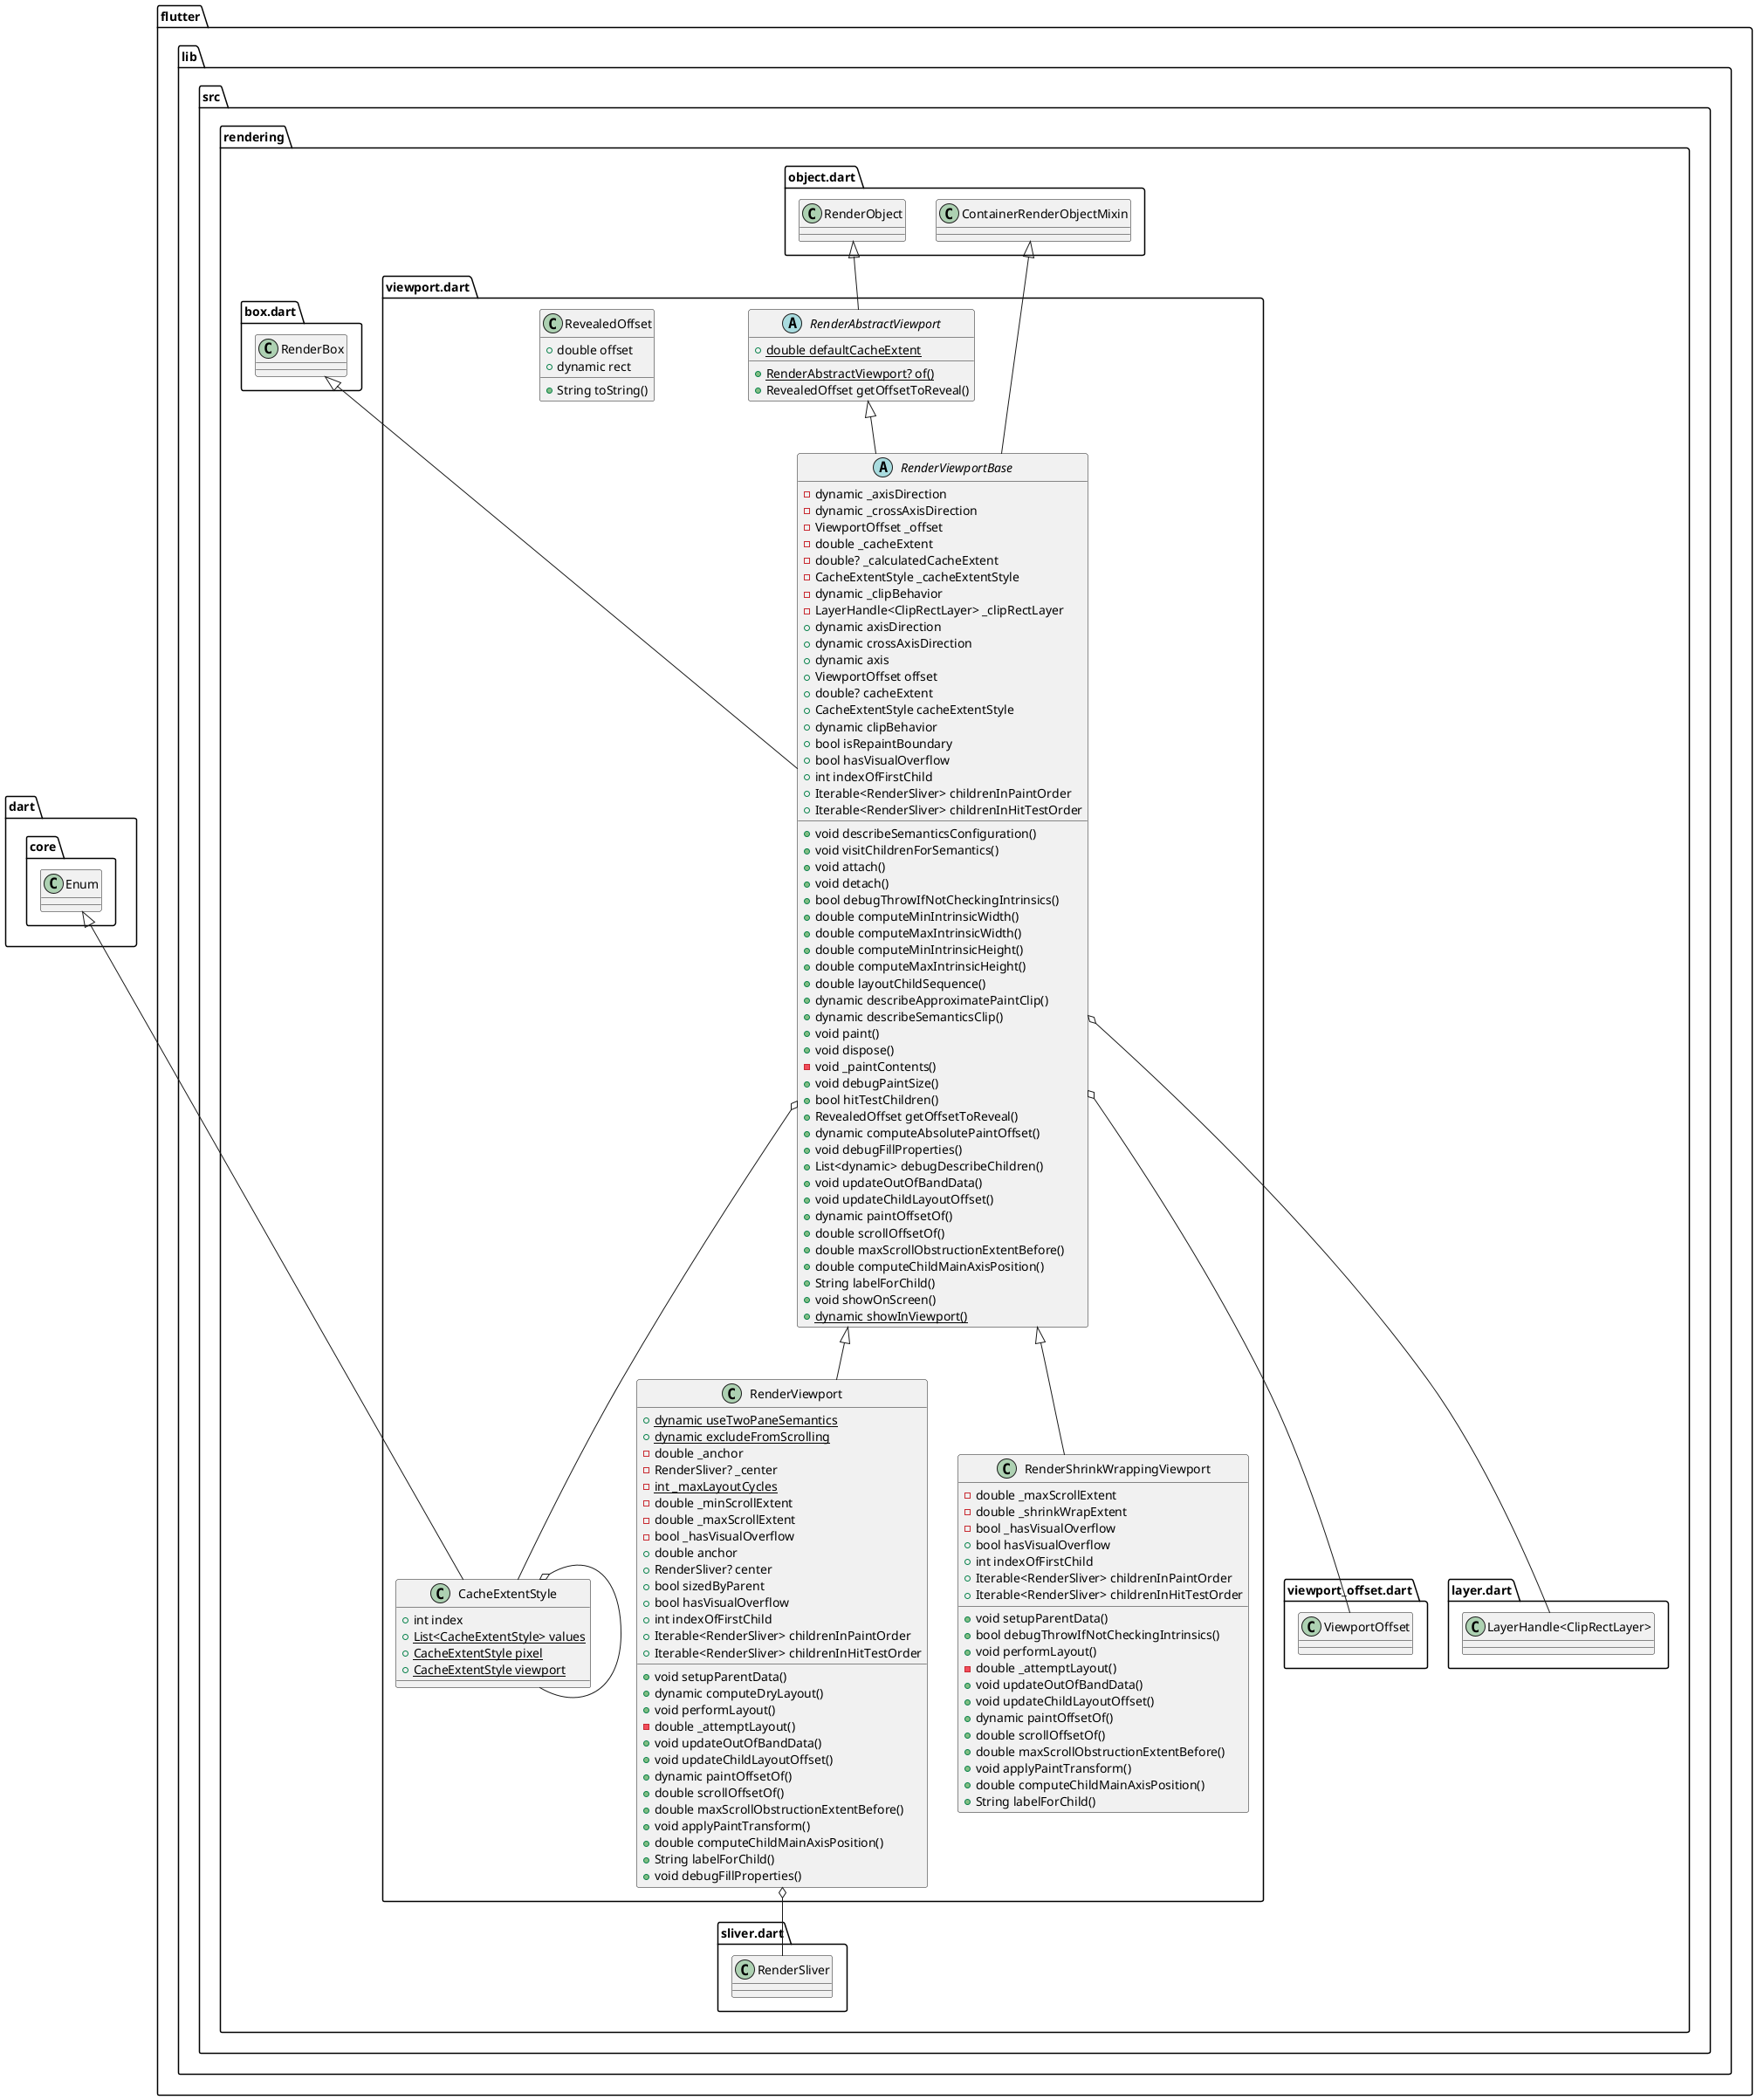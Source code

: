 @startuml
set namespaceSeparator ::

abstract class "flutter::lib::src::rendering::viewport.dart::RenderAbstractViewport" {
  {static} +double defaultCacheExtent
  {static} +RenderAbstractViewport? of()
  +RevealedOffset getOffsetToReveal()
}

"flutter::lib::src::rendering::object.dart::RenderObject" <|-- "flutter::lib::src::rendering::viewport.dart::RenderAbstractViewport"

class "flutter::lib::src::rendering::viewport.dart::RevealedOffset" {
  +double offset
  +dynamic rect
  +String toString()
}

abstract class "flutter::lib::src::rendering::viewport.dart::RenderViewportBase" {
  -dynamic _axisDirection
  -dynamic _crossAxisDirection
  -ViewportOffset _offset
  -double _cacheExtent
  -double? _calculatedCacheExtent
  -CacheExtentStyle _cacheExtentStyle
  -dynamic _clipBehavior
  -LayerHandle<ClipRectLayer> _clipRectLayer
  +dynamic axisDirection
  +dynamic crossAxisDirection
  +dynamic axis
  +ViewportOffset offset
  +double? cacheExtent
  +CacheExtentStyle cacheExtentStyle
  +dynamic clipBehavior
  +bool isRepaintBoundary
  +bool hasVisualOverflow
  +int indexOfFirstChild
  +Iterable<RenderSliver> childrenInPaintOrder
  +Iterable<RenderSliver> childrenInHitTestOrder
  +void describeSemanticsConfiguration()
  +void visitChildrenForSemantics()
  +void attach()
  +void detach()
  +bool debugThrowIfNotCheckingIntrinsics()
  +double computeMinIntrinsicWidth()
  +double computeMaxIntrinsicWidth()
  +double computeMinIntrinsicHeight()
  +double computeMaxIntrinsicHeight()
  +double layoutChildSequence()
  +dynamic describeApproximatePaintClip()
  +dynamic describeSemanticsClip()
  +void paint()
  +void dispose()
  -void _paintContents()
  +void debugPaintSize()
  +bool hitTestChildren()
  +RevealedOffset getOffsetToReveal()
  +dynamic computeAbsolutePaintOffset()
  +void debugFillProperties()
  +List<dynamic> debugDescribeChildren()
  +void updateOutOfBandData()
  +void updateChildLayoutOffset()
  +dynamic paintOffsetOf()
  +double scrollOffsetOf()
  +double maxScrollObstructionExtentBefore()
  +double computeChildMainAxisPosition()
  +String labelForChild()
  +void showOnScreen()
  {static} +dynamic showInViewport()
}

"flutter::lib::src::rendering::viewport.dart::RenderViewportBase" o-- "flutter::lib::src::rendering::viewport_offset.dart::ViewportOffset"
"flutter::lib::src::rendering::viewport.dart::RenderViewportBase" o-- "flutter::lib::src::rendering::viewport.dart::CacheExtentStyle"
"flutter::lib::src::rendering::viewport.dart::RenderViewportBase" o-- "flutter::lib::src::rendering::layer.dart::LayerHandle<ClipRectLayer>"
"flutter::lib::src::rendering::box.dart::RenderBox" <|-- "flutter::lib::src::rendering::viewport.dart::RenderViewportBase"
"flutter::lib::src::rendering::object.dart::ContainerRenderObjectMixin" <|-- "flutter::lib::src::rendering::viewport.dart::RenderViewportBase"
"flutter::lib::src::rendering::viewport.dart::RenderAbstractViewport" <|-- "flutter::lib::src::rendering::viewport.dart::RenderViewportBase"

class "flutter::lib::src::rendering::viewport.dart::RenderViewport" {
  {static} +dynamic useTwoPaneSemantics
  {static} +dynamic excludeFromScrolling
  -double _anchor
  -RenderSliver? _center
  {static} -int _maxLayoutCycles
  -double _minScrollExtent
  -double _maxScrollExtent
  -bool _hasVisualOverflow
  +double anchor
  +RenderSliver? center
  +bool sizedByParent
  +bool hasVisualOverflow
  +int indexOfFirstChild
  +Iterable<RenderSliver> childrenInPaintOrder
  +Iterable<RenderSliver> childrenInHitTestOrder
  +void setupParentData()
  +dynamic computeDryLayout()
  +void performLayout()
  -double _attemptLayout()
  +void updateOutOfBandData()
  +void updateChildLayoutOffset()
  +dynamic paintOffsetOf()
  +double scrollOffsetOf()
  +double maxScrollObstructionExtentBefore()
  +void applyPaintTransform()
  +double computeChildMainAxisPosition()
  +String labelForChild()
  +void debugFillProperties()
}

"flutter::lib::src::rendering::viewport.dart::RenderViewport" o-- "flutter::lib::src::rendering::sliver.dart::RenderSliver"
"flutter::lib::src::rendering::viewport.dart::RenderViewportBase" <|-- "flutter::lib::src::rendering::viewport.dart::RenderViewport"

class "flutter::lib::src::rendering::viewport.dart::RenderShrinkWrappingViewport" {
  -double _maxScrollExtent
  -double _shrinkWrapExtent
  -bool _hasVisualOverflow
  +bool hasVisualOverflow
  +int indexOfFirstChild
  +Iterable<RenderSliver> childrenInPaintOrder
  +Iterable<RenderSliver> childrenInHitTestOrder
  +void setupParentData()
  +bool debugThrowIfNotCheckingIntrinsics()
  +void performLayout()
  -double _attemptLayout()
  +void updateOutOfBandData()
  +void updateChildLayoutOffset()
  +dynamic paintOffsetOf()
  +double scrollOffsetOf()
  +double maxScrollObstructionExtentBefore()
  +void applyPaintTransform()
  +double computeChildMainAxisPosition()
  +String labelForChild()
}

"flutter::lib::src::rendering::viewport.dart::RenderViewportBase" <|-- "flutter::lib::src::rendering::viewport.dart::RenderShrinkWrappingViewport"

class "flutter::lib::src::rendering::viewport.dart::CacheExtentStyle" {
  +int index
  {static} +List<CacheExtentStyle> values
  {static} +CacheExtentStyle pixel
  {static} +CacheExtentStyle viewport
}

"flutter::lib::src::rendering::viewport.dart::CacheExtentStyle" o-- "flutter::lib::src::rendering::viewport.dart::CacheExtentStyle"
"dart::core::Enum" <|-- "flutter::lib::src::rendering::viewport.dart::CacheExtentStyle"


@enduml